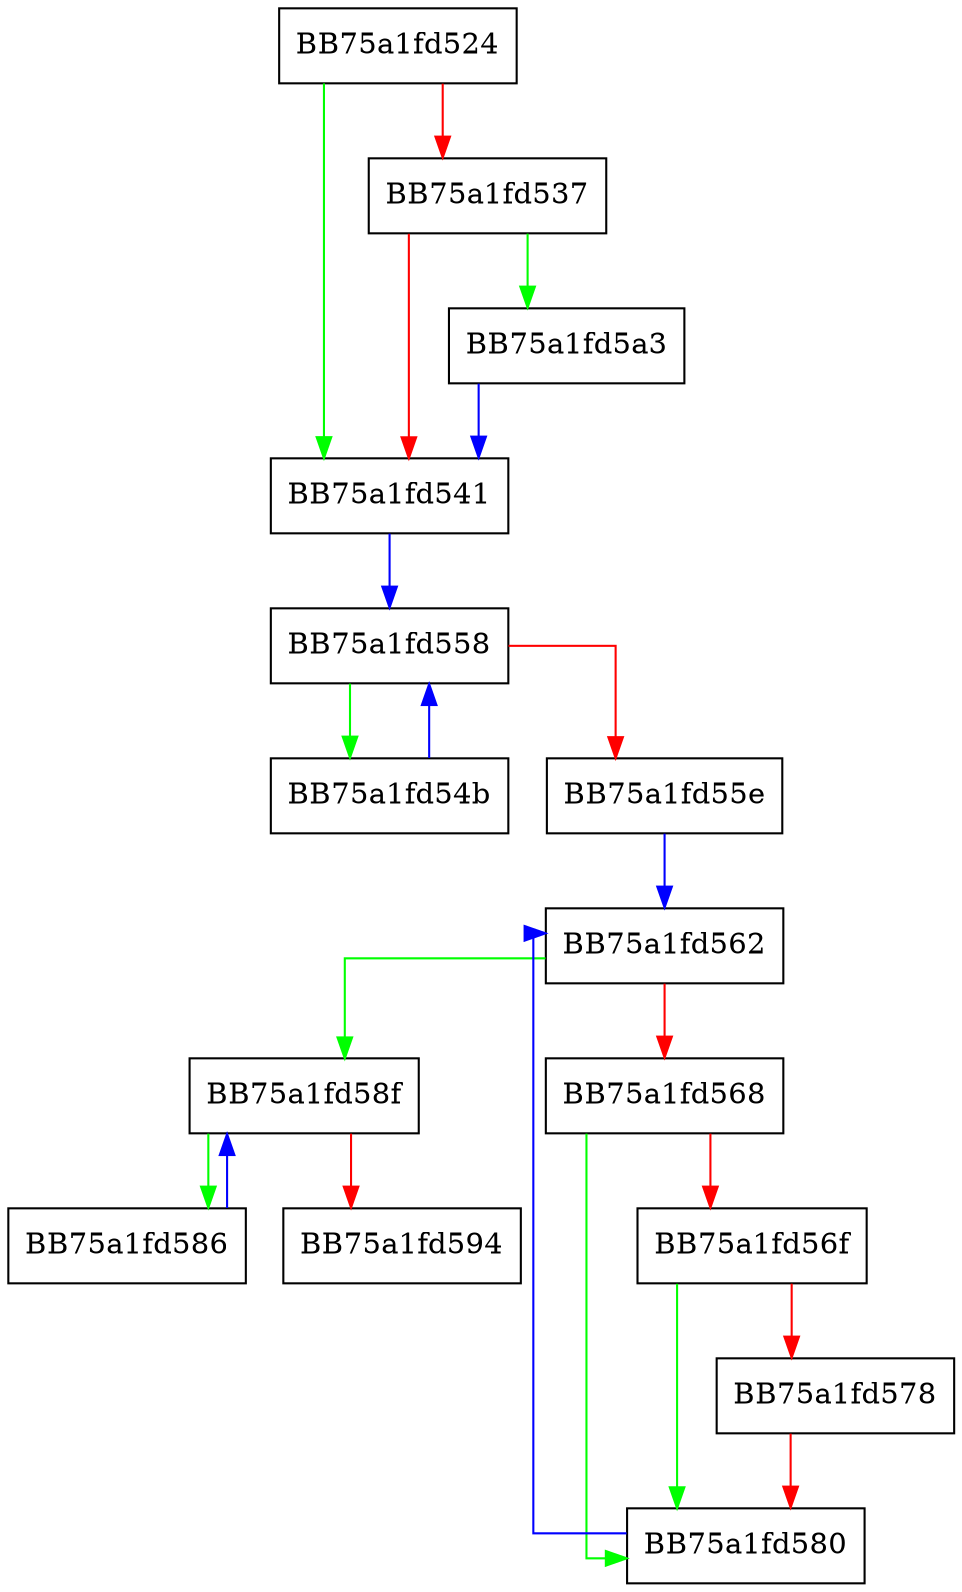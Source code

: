 digraph traversestack {
  node [shape="box"];
  graph [splines=ortho];
  BB75a1fd524 -> BB75a1fd541 [color="green"];
  BB75a1fd524 -> BB75a1fd537 [color="red"];
  BB75a1fd537 -> BB75a1fd5a3 [color="green"];
  BB75a1fd537 -> BB75a1fd541 [color="red"];
  BB75a1fd541 -> BB75a1fd558 [color="blue"];
  BB75a1fd54b -> BB75a1fd558 [color="blue"];
  BB75a1fd558 -> BB75a1fd54b [color="green"];
  BB75a1fd558 -> BB75a1fd55e [color="red"];
  BB75a1fd55e -> BB75a1fd562 [color="blue"];
  BB75a1fd562 -> BB75a1fd58f [color="green"];
  BB75a1fd562 -> BB75a1fd568 [color="red"];
  BB75a1fd568 -> BB75a1fd580 [color="green"];
  BB75a1fd568 -> BB75a1fd56f [color="red"];
  BB75a1fd56f -> BB75a1fd580 [color="green"];
  BB75a1fd56f -> BB75a1fd578 [color="red"];
  BB75a1fd578 -> BB75a1fd580 [color="red"];
  BB75a1fd580 -> BB75a1fd562 [color="blue"];
  BB75a1fd586 -> BB75a1fd58f [color="blue"];
  BB75a1fd58f -> BB75a1fd586 [color="green"];
  BB75a1fd58f -> BB75a1fd594 [color="red"];
  BB75a1fd5a3 -> BB75a1fd541 [color="blue"];
}